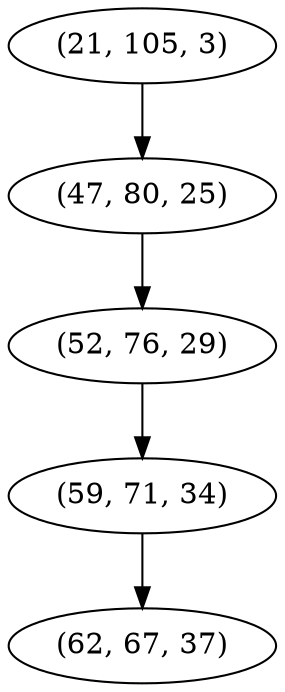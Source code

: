 digraph tree {
    "(21, 105, 3)";
    "(47, 80, 25)";
    "(52, 76, 29)";
    "(59, 71, 34)";
    "(62, 67, 37)";
    "(21, 105, 3)" -> "(47, 80, 25)";
    "(47, 80, 25)" -> "(52, 76, 29)";
    "(52, 76, 29)" -> "(59, 71, 34)";
    "(59, 71, 34)" -> "(62, 67, 37)";
}
